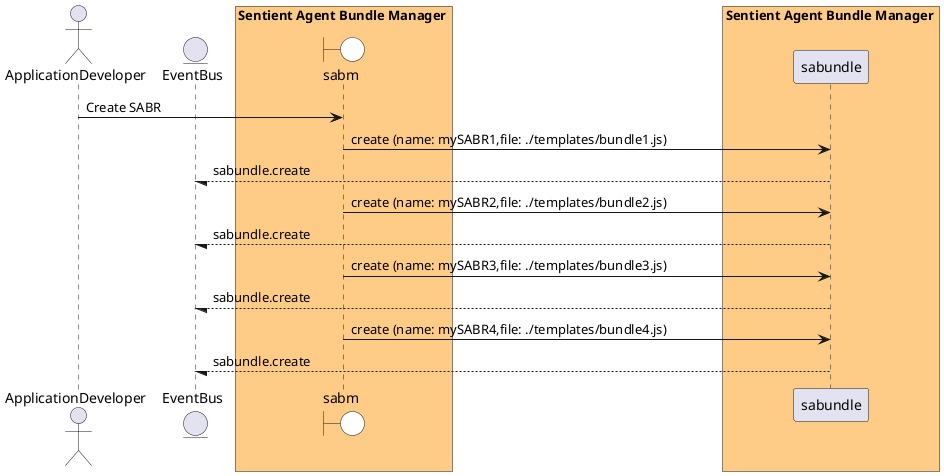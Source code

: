 @startuml

actor "ApplicationDeveloper"


entity EventBus

box Sentient Agent Bundle Manager #ffcc88
    boundary sabm #white
end box


box Sentient Agent Bundle Manager #ffcc88
            participant sabundle
    end box


"ApplicationDeveloper" -> sabm: Create SABR

    sabm -> "sabundle": create (name: mySABR1,file: ./templates/bundle1.js)

    "sabundle" --/ EventBus: sabundle.create

    sabm -> "sabundle": create (name: mySABR2,file: ./templates/bundle2.js)

    "sabundle" --/ EventBus: sabundle.create

    sabm -> "sabundle": create (name: mySABR3,file: ./templates/bundle3.js)

    "sabundle" --/ EventBus: sabundle.create

    sabm -> "sabundle": create (name: mySABR4,file: ./templates/bundle4.js)

    "sabundle" --/ EventBus: sabundle.create



@enduml
